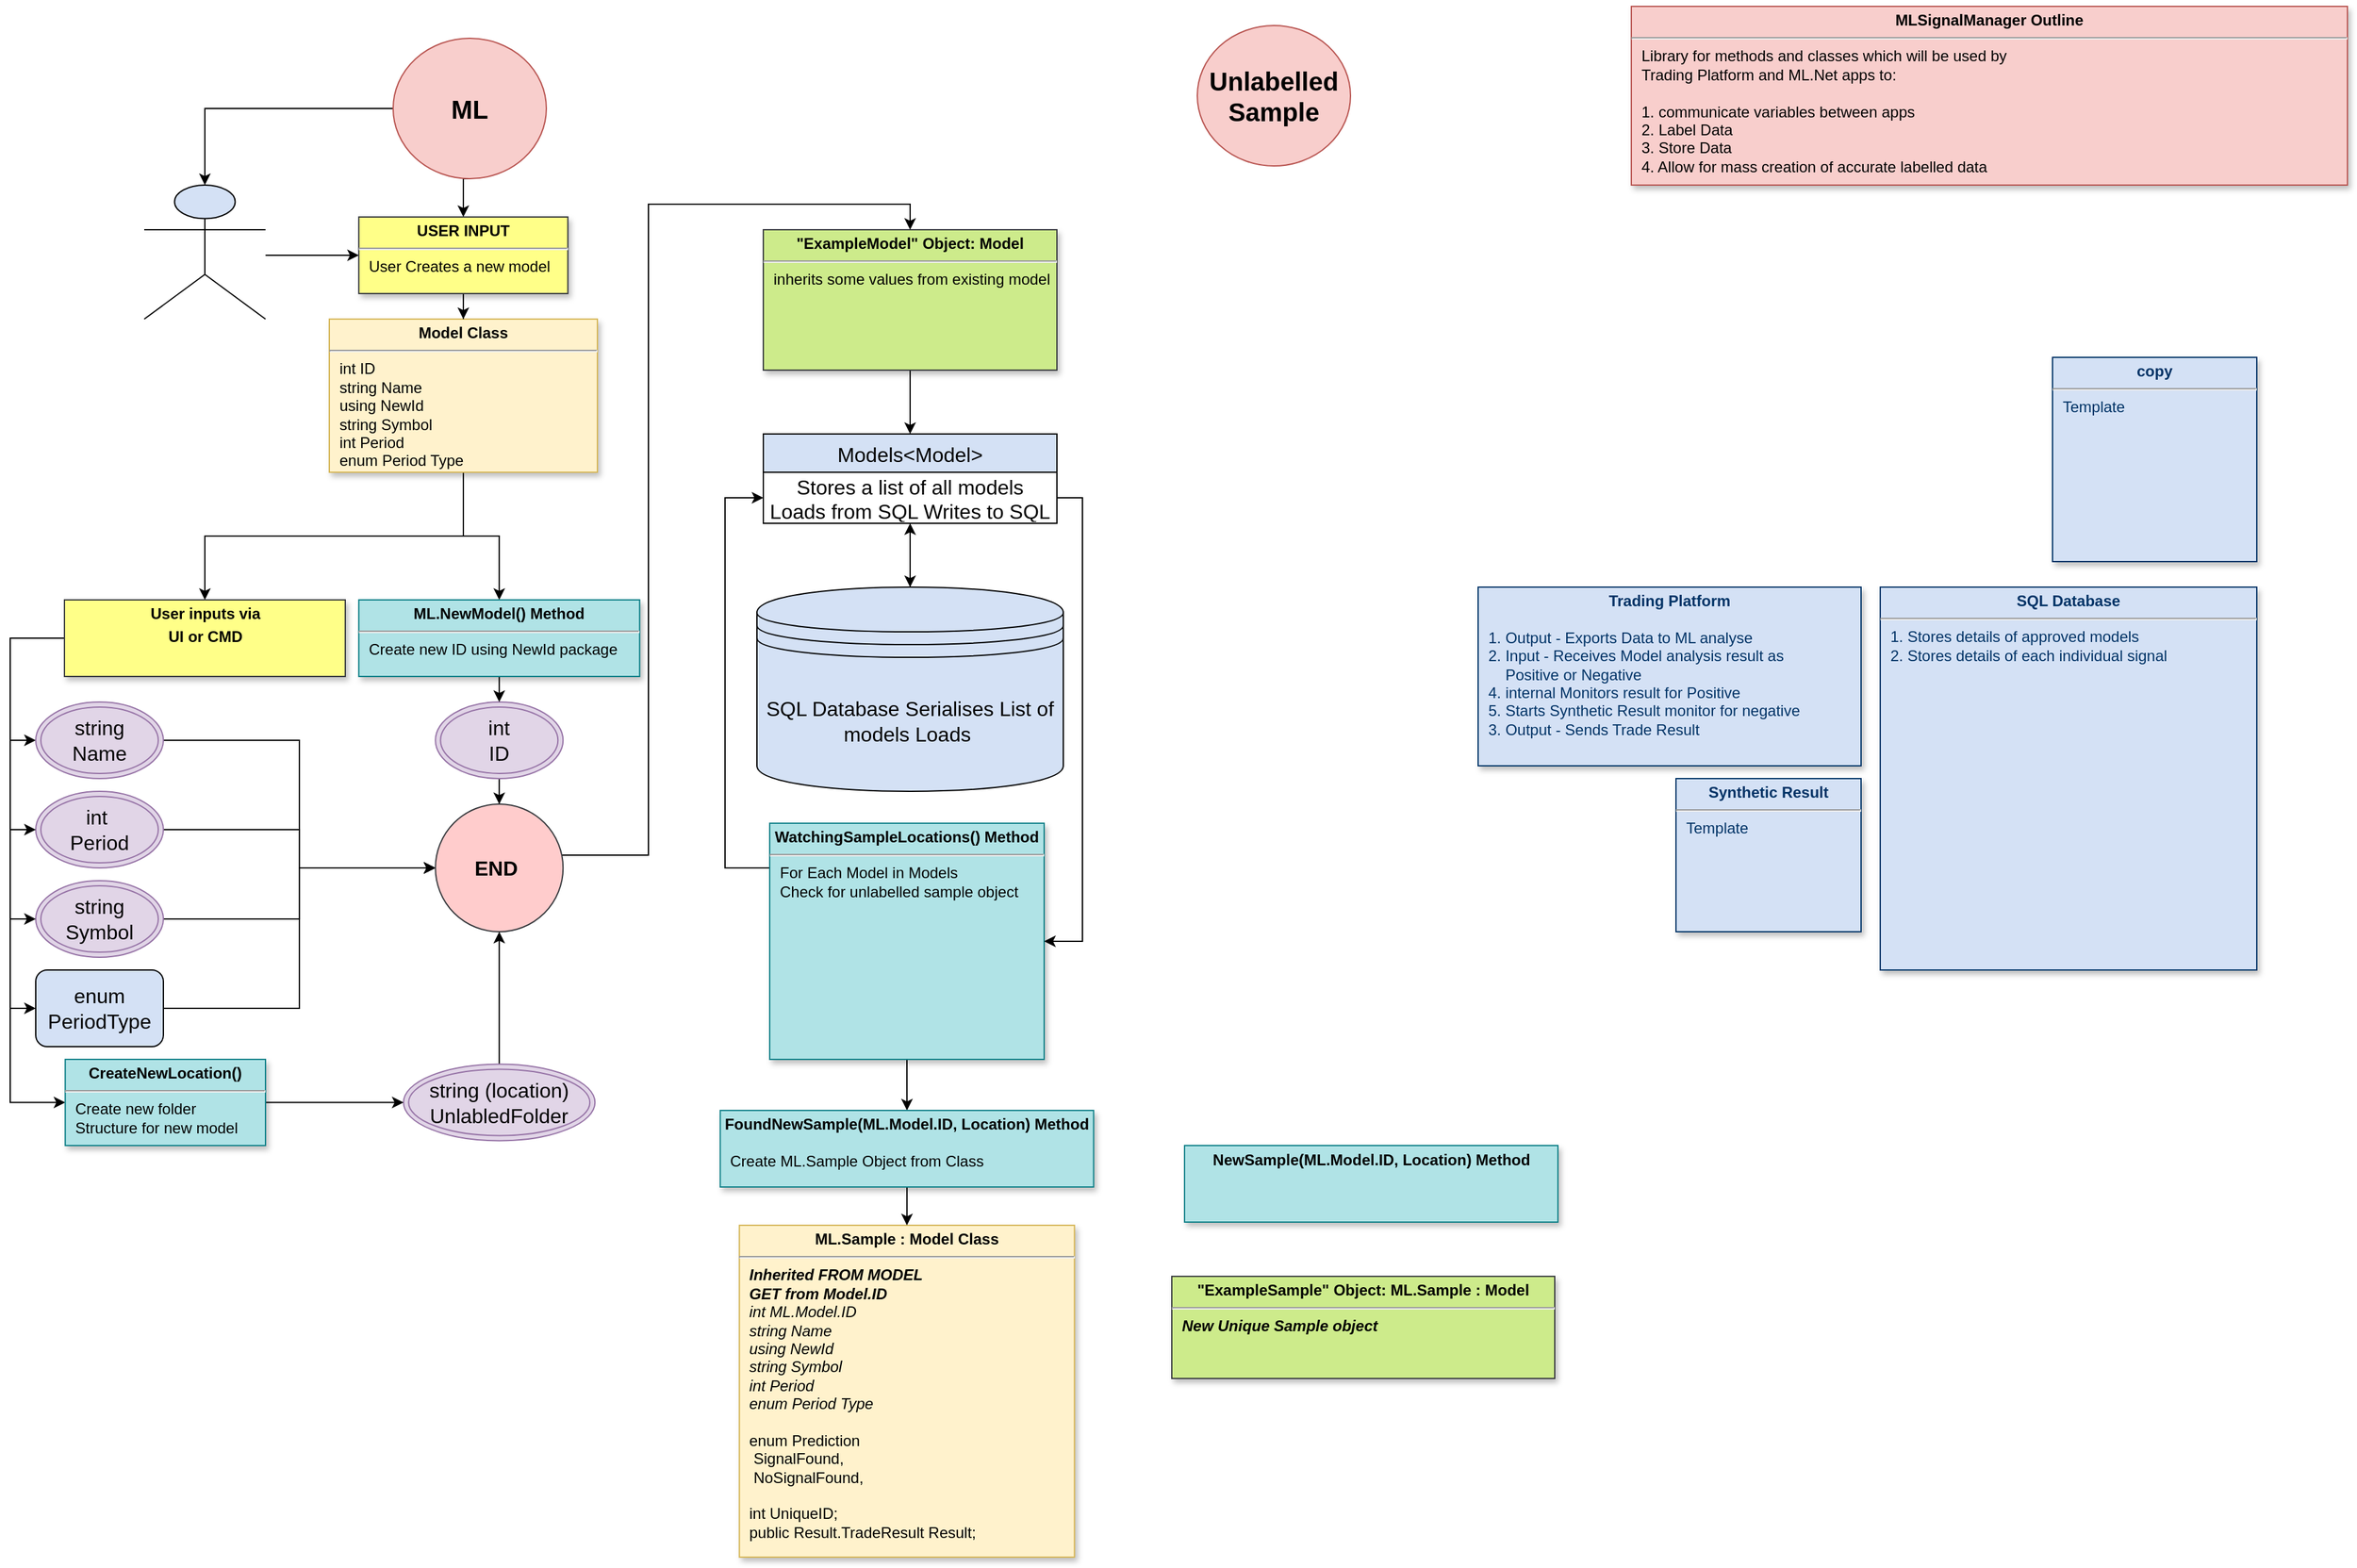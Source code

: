 <mxfile version="20.2.4" type="github">
  <diagram name="Page-1" id="efa7a0a1-bf9b-a30e-e6df-94a7791c09e9">
    <mxGraphModel dx="1673" dy="5887" grid="1" gridSize="10" guides="1" tooltips="1" connect="1" arrows="1" fold="1" page="1" pageScale="1" pageWidth="1169" pageHeight="1654" background="none" math="0" shadow="0">
      <root>
        <mxCell id="0" />
        <mxCell id="1" parent="0" />
        <UserObject label="" tags="Classes User input" id="Nqc6m_4wT6IORtl7EpfO-247">
          <mxCell style="edgeStyle=orthogonalEdgeStyle;rounded=0;orthogonalLoop=1;jettySize=auto;html=1;labelBorderColor=none;fontSize=16;" edge="1" parent="1" source="21" target="Nqc6m_4wT6IORtl7EpfO-185">
            <mxGeometry relative="1" as="geometry" />
          </mxCell>
        </UserObject>
        <UserObject label="" tags="Methods Classes" id="Nqc6m_4wT6IORtl7EpfO-248">
          <mxCell style="edgeStyle=orthogonalEdgeStyle;rounded=0;orthogonalLoop=1;jettySize=auto;html=1;labelBorderColor=none;fontSize=16;entryX=0.5;entryY=0;entryDx=0;entryDy=0;" edge="1" parent="1" source="21" target="Nqc6m_4wT6IORtl7EpfO-205">
            <mxGeometry relative="1" as="geometry">
              <mxPoint x="940" y="-3160" as="targetPoint" />
              <Array as="points">
                <mxPoint x="885" y="-3160" />
                <mxPoint x="913" y="-3160" />
              </Array>
            </mxGeometry>
          </mxCell>
        </UserObject>
        <UserObject label="&lt;p style=&quot;margin: 4px 0px 0px; text-align: center;&quot;&gt;&lt;b&gt;Model Class&lt;/b&gt;&lt;/p&gt;&lt;hr&gt;&lt;p style=&quot;margin: 0px; margin-left: 8px;&quot;&gt;int ID&amp;nbsp;&amp;nbsp;&lt;/p&gt;&lt;p style=&quot;margin: 0px; margin-left: 8px;&quot;&gt;string Name&lt;/p&gt;&lt;p style=&quot;margin: 0px; margin-left: 8px;&quot;&gt;using NewId&lt;/p&gt;&lt;p style=&quot;margin: 0px; margin-left: 8px;&quot;&gt;string Symbol&lt;/p&gt;&lt;p style=&quot;margin: 0px; margin-left: 8px;&quot;&gt;int Period&lt;/p&gt;&lt;p style=&quot;margin: 0px; margin-left: 8px;&quot;&gt;enum Period Type&lt;/p&gt;&lt;p style=&quot;margin: 0px; margin-left: 8px;&quot;&gt;&lt;br&gt;&lt;/p&gt;&lt;p style=&quot;margin: 0px; margin-left: 8px;&quot;&gt;&lt;br&gt;&lt;/p&gt;&lt;p style=&quot;margin: 0px; margin-left: 8px;&quot;&gt;&lt;br&gt;&lt;/p&gt;&lt;p style=&quot;margin: 0px; margin-left: 8px;&quot;&gt;&lt;br&gt;&lt;/p&gt;&lt;p style=&quot;margin: 0px; margin-left: 8px;&quot;&gt;&lt;br&gt;&lt;/p&gt;&lt;p style=&quot;margin: 0px; margin-left: 8px;&quot;&gt;&lt;br&gt;&lt;/p&gt;&lt;p style=&quot;margin: 0px; margin-left: 8px;&quot;&gt;&amp;nbsp;&lt;/p&gt;" tags="Classes" id="21">
          <mxCell style="verticalAlign=top;align=left;overflow=fill;fontSize=12;fontFamily=Helvetica;html=1;strokeColor=#d6b656;shadow=1;fillColor=#fff2cc;" parent="1" vertex="1">
            <mxGeometry x="779.99" y="-3330" width="210" height="120" as="geometry" />
          </mxCell>
        </UserObject>
        <mxCell id="25" value="&lt;p style=&quot;margin: 4px 0px 0px; text-align: center;&quot;&gt;&lt;b style=&quot;&quot;&gt;MLSignalManager Outline&lt;/b&gt;&lt;/p&gt;&lt;hr&gt;&lt;p style=&quot;margin: 0px; margin-left: 8px;&quot;&gt;Library for methods and classes which&amp;nbsp;&lt;span style=&quot;background-color: initial;&quot;&gt;will be used by&lt;/span&gt;&lt;/p&gt;&lt;p style=&quot;margin: 0px; margin-left: 8px;&quot;&gt;&lt;span style=&quot;background-color: initial;&quot;&gt;Trading Platform and ML.Net apps to:&lt;/span&gt;&lt;/p&gt;&lt;p style=&quot;margin: 0px; margin-left: 8px;&quot;&gt;&lt;br&gt;&lt;/p&gt;&lt;p style=&quot;margin: 0px; margin-left: 8px;&quot;&gt;1. communicate variables between apps&lt;/p&gt;&lt;p style=&quot;margin: 0px; margin-left: 8px;&quot;&gt;2. Label Data&lt;/p&gt;&lt;p style=&quot;margin: 0px; margin-left: 8px;&quot;&gt;3. Store Data&lt;/p&gt;&lt;p style=&quot;margin: 0px; margin-left: 8px;&quot;&gt;4. Allow for mass creation of accurate labelled data&lt;/p&gt;&lt;p style=&quot;margin: 0px; margin-left: 8px;&quot;&gt;&lt;br&gt;&lt;/p&gt;&lt;p style=&quot;margin: 0px; margin-left: 8px;&quot;&gt;&lt;br&gt;&lt;/p&gt;" style="verticalAlign=top;align=left;overflow=fill;fontSize=12;fontFamily=Helvetica;html=1;strokeColor=#b85450;shadow=1;fillColor=#f8cecc;" parent="1" vertex="1">
          <mxGeometry x="1800" y="-3575" width="561" height="140" as="geometry" />
        </mxCell>
        <mxCell id="Nqc6m_4wT6IORtl7EpfO-118" value="&lt;p style=&quot;margin: 4px 0px 0px; text-align: center;&quot;&gt;&lt;strong style=&quot;&quot;&gt;Trading Platform&lt;/strong&gt;&lt;/p&gt;&lt;p style=&quot;margin: 0px; margin-left: 8px;&quot;&gt;&lt;br&gt;&lt;/p&gt;&lt;p style=&quot;margin: 0px; margin-left: 8px;&quot;&gt;1. Output - Exports Data to ML analyse&lt;/p&gt;&lt;p style=&quot;margin: 0px; margin-left: 8px;&quot;&gt;2. Input - Receives Model analysis result&amp;nbsp;&lt;span style=&quot;background-color: initial;&quot;&gt;as&amp;nbsp;&lt;/span&gt;&lt;/p&gt;&lt;p style=&quot;margin: 0px; margin-left: 8px;&quot;&gt;&lt;span style=&quot;background-color: initial;&quot;&gt;&amp;nbsp; &amp;nbsp; Positive or Negative&lt;/span&gt;&lt;/p&gt;&lt;p style=&quot;margin: 0px; margin-left: 8px;&quot;&gt;4. internal Monitors result for Positive&lt;/p&gt;&lt;p style=&quot;margin: 0px; margin-left: 8px;&quot;&gt;5. Starts Synthetic Result monitor for negative&lt;/p&gt;&lt;p style=&quot;margin: 0px; margin-left: 8px;&quot;&gt;3. Output - Sends Trade Result&lt;/p&gt;" style="verticalAlign=top;align=left;overflow=fill;fontSize=12;fontFamily=Helvetica;html=1;strokeColor=#003366;shadow=1;fillColor=#D4E1F5;fontColor=#003366" vertex="1" parent="1">
          <mxGeometry x="1680" y="-3120" width="300" height="140" as="geometry" />
        </mxCell>
        <mxCell id="Nqc6m_4wT6IORtl7EpfO-119" value="&lt;p style=&quot;margin: 4px 0px 0px; text-align: center;&quot;&gt;&lt;strong style=&quot;&quot;&gt;SQL Database&lt;/strong&gt;&lt;/p&gt;&lt;hr&gt;&lt;p style=&quot;margin: 0px; margin-left: 8px;&quot;&gt;1. Stores details of approved models&lt;/p&gt;&lt;p style=&quot;margin: 0px; margin-left: 8px;&quot;&gt;2. Stores details of each individual signal&lt;/p&gt;&lt;p style=&quot;margin: 0px; margin-left: 8px;&quot;&gt;&lt;span style=&quot;background-color: initial;&quot;&gt;&amp;nbsp;&lt;/span&gt;&lt;br&gt;&lt;/p&gt;" style="verticalAlign=top;align=left;overflow=fill;fontSize=12;fontFamily=Helvetica;html=1;strokeColor=#003366;shadow=1;fillColor=#D4E1F5;fontColor=#003366" vertex="1" parent="1">
          <mxGeometry x="1995" y="-3120" width="295" height="300" as="geometry" />
        </mxCell>
        <mxCell id="Nqc6m_4wT6IORtl7EpfO-121" value="&lt;p style=&quot;margin: 4px 0px 0px; text-align: center;&quot;&gt;&lt;strong style=&quot;&quot;&gt;Synthetic Result&lt;/strong&gt;&lt;/p&gt;&lt;hr&gt;&lt;p style=&quot;margin: 0px; margin-left: 8px;&quot;&gt;Template&lt;/p&gt;" style="verticalAlign=top;align=left;overflow=fill;fontSize=12;fontFamily=Helvetica;html=1;strokeColor=#003366;shadow=1;fillColor=#D4E1F5;fontColor=#003366" vertex="1" parent="1">
          <mxGeometry x="1835" y="-2970" width="145" height="120" as="geometry" />
        </mxCell>
        <mxCell id="Nqc6m_4wT6IORtl7EpfO-156" style="edgeStyle=orthogonalEdgeStyle;rounded=0;orthogonalLoop=1;jettySize=auto;html=1;fontSize=16;" edge="1" parent="1" source="Nqc6m_4wT6IORtl7EpfO-123" target="Nqc6m_4wT6IORtl7EpfO-137">
          <mxGeometry relative="1" as="geometry" />
        </mxCell>
        <mxCell id="Nqc6m_4wT6IORtl7EpfO-279" style="edgeStyle=orthogonalEdgeStyle;rounded=0;orthogonalLoop=1;jettySize=auto;html=1;exitX=0.5;exitY=1;exitDx=0;exitDy=0;entryX=0.5;entryY=0;entryDx=0;entryDy=0;labelBorderColor=none;fontSize=16;" edge="1" parent="1" source="Nqc6m_4wT6IORtl7EpfO-123" target="Nqc6m_4wT6IORtl7EpfO-152">
          <mxGeometry relative="1" as="geometry">
            <Array as="points">
              <mxPoint x="885" y="-3440" />
            </Array>
          </mxGeometry>
        </mxCell>
        <UserObject label="&lt;b&gt;&lt;font style=&quot;font-size: 20px;&quot;&gt;ML&lt;/font&gt;&lt;/b&gt;" tags="StartBranch" id="Nqc6m_4wT6IORtl7EpfO-123">
          <mxCell style="ellipse;whiteSpace=wrap;html=1;fillColor=#f8cecc;strokeColor=#b85450;" vertex="1" parent="1">
            <mxGeometry x="830" y="-3550" width="120" height="110" as="geometry" />
          </mxCell>
        </UserObject>
        <mxCell id="Nqc6m_4wT6IORtl7EpfO-206" style="edgeStyle=orthogonalEdgeStyle;rounded=0;orthogonalLoop=1;jettySize=auto;html=1;entryX=0;entryY=0.5;entryDx=0;entryDy=0;labelBorderColor=none;fontSize=16;" edge="1" parent="1" source="Nqc6m_4wT6IORtl7EpfO-137" target="Nqc6m_4wT6IORtl7EpfO-152">
          <mxGeometry relative="1" as="geometry">
            <Array as="points">
              <mxPoint x="740" y="-3380" />
              <mxPoint x="740" y="-3380" />
            </Array>
          </mxGeometry>
        </mxCell>
        <mxCell id="Nqc6m_4wT6IORtl7EpfO-137" value="" style="shape=umlActor;verticalLabelPosition=bottom;verticalAlign=top;html=1;outlineConnect=0;fontSize=20;fillColor=#D4E1F5;" vertex="1" parent="1">
          <mxGeometry x="635" y="-3435" width="95" height="105" as="geometry" />
        </mxCell>
        <mxCell id="Nqc6m_4wT6IORtl7EpfO-150" value="&lt;p style=&quot;margin: 4px 0px 0px; text-align: center;&quot;&gt;&lt;strong style=&quot;&quot;&gt;copy&lt;/strong&gt;&lt;/p&gt;&lt;hr&gt;&lt;p style=&quot;margin: 0px; margin-left: 8px;&quot;&gt;Template&lt;/p&gt;" style="verticalAlign=top;align=left;overflow=fill;fontSize=12;fontFamily=Helvetica;html=1;strokeColor=#003366;shadow=1;fillColor=#D4E1F5;fontColor=#003366" vertex="1" parent="1">
          <mxGeometry x="2130" y="-3300" width="160" height="160" as="geometry" />
        </mxCell>
        <UserObject label="" tags="Classes input User" id="Nqc6m_4wT6IORtl7EpfO-233">
          <mxCell style="edgeStyle=orthogonalEdgeStyle;rounded=0;orthogonalLoop=1;jettySize=auto;html=1;entryX=0.5;entryY=0;entryDx=0;entryDy=0;labelBorderColor=none;fontSize=16;" edge="1" parent="1" source="Nqc6m_4wT6IORtl7EpfO-152" target="21">
            <mxGeometry relative="1" as="geometry" />
          </mxCell>
        </UserObject>
        <UserObject label="&lt;p style=&quot;margin: 4px 0px 0px; text-align: center;&quot;&gt;&lt;strong style=&quot;&quot;&gt;USER INPUT&lt;/strong&gt;&lt;/p&gt;&lt;hr&gt;&lt;p style=&quot;margin: 0px; margin-left: 8px;&quot;&gt;User Creates a new model&lt;/p&gt;" tags="User input" id="Nqc6m_4wT6IORtl7EpfO-152">
          <mxCell style="verticalAlign=top;align=left;overflow=fill;fontSize=12;fontFamily=Helvetica;html=1;strokeColor=#36393d;shadow=1;fillColor=#ffff88;" vertex="1" parent="1">
            <mxGeometry x="803.12" y="-3410" width="163.75" height="60" as="geometry" />
          </mxCell>
        </UserObject>
        <UserObject label="&lt;p style=&quot;margin: 4px 0px 0px; text-align: center;&quot;&gt;&lt;b&gt;ML.Sample : Model Class&lt;/b&gt;&lt;/p&gt;&lt;hr&gt;&lt;p style=&quot;margin: 0px 0px 0px 8px;&quot;&gt;&lt;i&gt;&lt;b&gt;Inherited FROM MODEL&lt;/b&gt;&lt;/i&gt;&lt;i&gt;&lt;br&gt;&lt;/i&gt;&lt;/p&gt;&lt;p style=&quot;margin: 0px 0px 0px 8px;&quot;&gt;&lt;i&gt;&lt;b&gt;GET from Model.ID&lt;/b&gt;&lt;/i&gt;&lt;/p&gt;&lt;p style=&quot;margin: 0px 0px 0px 8px;&quot;&gt;&lt;i&gt;int ML.Model.ID&amp;nbsp;&amp;nbsp;&lt;/i&gt;&lt;/p&gt;&lt;p style=&quot;margin: 0px 0px 0px 8px;&quot;&gt;&lt;i&gt;string Name&lt;/i&gt;&lt;/p&gt;&lt;p style=&quot;margin: 0px 0px 0px 8px;&quot;&gt;&lt;i&gt;using NewId&lt;/i&gt;&lt;/p&gt;&lt;p style=&quot;margin: 0px 0px 0px 8px;&quot;&gt;&lt;i&gt;string Symbol&lt;/i&gt;&lt;/p&gt;&lt;p style=&quot;margin: 0px 0px 0px 8px;&quot;&gt;&lt;i&gt;int Period&lt;/i&gt;&lt;/p&gt;&lt;p style=&quot;margin: 0px 0px 0px 8px;&quot;&gt;&lt;i&gt;enum Period Type&lt;/i&gt;&lt;/p&gt;&lt;p style=&quot;margin: 0px 0px 0px 8px;&quot;&gt;&lt;br&gt;&lt;/p&gt;&lt;p style=&quot;margin: 0px 0px 0px 8px;&quot;&gt;&lt;span style=&quot;background-color: initial;&quot;&gt;enum Prediction&lt;/span&gt;&lt;br&gt;&lt;/p&gt;&lt;p style=&quot;margin: 0px 0px 0px 8px;&quot;&gt;&lt;span style=&quot;background-color: initial;&quot;&gt;&lt;span style=&quot;white-space: pre;&quot;&gt;	&lt;/span&gt;SignalFound,&lt;/span&gt;&lt;/p&gt;&lt;p style=&quot;margin: 0px 0px 0px 8px;&quot;&gt;&lt;span style=&quot;white-space: pre;&quot;&gt;	&lt;/span&gt;NoSignalFound,&lt;/p&gt;&lt;p style=&quot;margin: 0px 0px 0px 8px;&quot;&gt;&lt;span style=&quot;background-color: initial;&quot;&gt;&lt;br&gt;&lt;/span&gt;&lt;/p&gt;&lt;p style=&quot;margin: 0px 0px 0px 8px;&quot;&gt;&lt;span style=&quot;background-color: initial;&quot;&gt;int UniqueID;&lt;/span&gt;&lt;br&gt;&lt;/p&gt;&lt;p style=&quot;margin: 0px 0px 0px 8px;&quot;&gt;&lt;span style=&quot;background-color: initial;&quot;&gt;public Result.TradeResult Result;&lt;/span&gt;&lt;br&gt;&lt;/p&gt;" tags="Classes Inheritance" id="Nqc6m_4wT6IORtl7EpfO-153">
          <mxCell style="verticalAlign=top;align=left;overflow=fill;fontSize=12;fontFamily=Helvetica;html=1;strokeColor=#d6b656;shadow=1;fillColor=#fff2cc;" vertex="1" parent="1">
            <mxGeometry x="1101.25" y="-2620" width="262.5" height="260" as="geometry" />
          </mxCell>
        </UserObject>
        <mxCell id="Nqc6m_4wT6IORtl7EpfO-253" style="edgeStyle=orthogonalEdgeStyle;rounded=0;orthogonalLoop=1;jettySize=auto;html=1;entryX=0.5;entryY=0;entryDx=0;entryDy=0;labelBorderColor=none;fontSize=16;" edge="1" parent="1" source="Nqc6m_4wT6IORtl7EpfO-173" target="Nqc6m_4wT6IORtl7EpfO-249">
          <mxGeometry relative="1" as="geometry" />
        </mxCell>
        <UserObject label="int &lt;br&gt;ID" tags="Variables" id="Nqc6m_4wT6IORtl7EpfO-173">
          <mxCell style="ellipse;shape=doubleEllipse;whiteSpace=wrap;html=1;fontSize=16;fillColor=#e1d5e7;strokeColor=#9673a6;" vertex="1" parent="1">
            <mxGeometry x="863.12" y="-3030" width="100" height="60" as="geometry" />
          </mxCell>
        </UserObject>
        <mxCell id="Nqc6m_4wT6IORtl7EpfO-332" style="edgeStyle=orthogonalEdgeStyle;rounded=0;orthogonalLoop=1;jettySize=auto;html=1;labelBorderColor=none;fontSize=16;entryX=0;entryY=0.5;entryDx=0;entryDy=0;" edge="1" parent="1" source="Nqc6m_4wT6IORtl7EpfO-175" target="Nqc6m_4wT6IORtl7EpfO-249">
          <mxGeometry relative="1" as="geometry">
            <mxPoint x="770.0" y="-2860" as="targetPoint" />
          </mxGeometry>
        </mxCell>
        <UserObject label="string Symbol" tags="Variables" id="Nqc6m_4wT6IORtl7EpfO-175">
          <mxCell style="ellipse;shape=doubleEllipse;whiteSpace=wrap;html=1;fontSize=16;fillColor=#e1d5e7;strokeColor=#9673a6;" vertex="1" parent="1">
            <mxGeometry x="550" y="-2890" width="100" height="60" as="geometry" />
          </mxCell>
        </UserObject>
        <mxCell id="Nqc6m_4wT6IORtl7EpfO-331" style="edgeStyle=orthogonalEdgeStyle;rounded=0;orthogonalLoop=1;jettySize=auto;html=1;labelBorderColor=none;fontSize=16;entryX=0;entryY=0.5;entryDx=0;entryDy=0;" edge="1" parent="1" source="Nqc6m_4wT6IORtl7EpfO-177" target="Nqc6m_4wT6IORtl7EpfO-249">
          <mxGeometry relative="1" as="geometry">
            <mxPoint x="770.0" y="-2930" as="targetPoint" />
          </mxGeometry>
        </mxCell>
        <UserObject label="int&amp;nbsp;&lt;br&gt;Period" tags="Variables" id="Nqc6m_4wT6IORtl7EpfO-177">
          <mxCell style="ellipse;shape=doubleEllipse;whiteSpace=wrap;html=1;fontSize=16;fillColor=#e1d5e7;strokeColor=#9673a6;" vertex="1" parent="1">
            <mxGeometry x="550" y="-2960" width="100" height="60" as="geometry" />
          </mxCell>
        </UserObject>
        <mxCell id="Nqc6m_4wT6IORtl7EpfO-311" style="edgeStyle=orthogonalEdgeStyle;rounded=0;orthogonalLoop=1;jettySize=auto;html=1;labelBorderColor=none;fontSize=16;entryX=0;entryY=0.5;entryDx=0;entryDy=0;" edge="1" parent="1" source="Nqc6m_4wT6IORtl7EpfO-185" target="Nqc6m_4wT6IORtl7EpfO-193">
          <mxGeometry relative="1" as="geometry">
            <mxPoint x="490" y="-3000" as="targetPoint" />
            <Array as="points">
              <mxPoint x="530" y="-3080" />
              <mxPoint x="530" y="-3000" />
            </Array>
          </mxGeometry>
        </mxCell>
        <mxCell id="Nqc6m_4wT6IORtl7EpfO-312" style="edgeStyle=orthogonalEdgeStyle;rounded=0;orthogonalLoop=1;jettySize=auto;html=1;entryX=0;entryY=0.5;entryDx=0;entryDy=0;labelBorderColor=none;fontSize=16;" edge="1" parent="1" source="Nqc6m_4wT6IORtl7EpfO-185" target="Nqc6m_4wT6IORtl7EpfO-177">
          <mxGeometry relative="1" as="geometry">
            <Array as="points">
              <mxPoint x="530" y="-3080" />
              <mxPoint x="530" y="-2930" />
            </Array>
          </mxGeometry>
        </mxCell>
        <mxCell id="Nqc6m_4wT6IORtl7EpfO-313" style="edgeStyle=orthogonalEdgeStyle;rounded=0;orthogonalLoop=1;jettySize=auto;html=1;entryX=0;entryY=0.5;entryDx=0;entryDy=0;labelBorderColor=none;fontSize=16;" edge="1" parent="1" source="Nqc6m_4wT6IORtl7EpfO-185" target="Nqc6m_4wT6IORtl7EpfO-175">
          <mxGeometry relative="1" as="geometry">
            <Array as="points">
              <mxPoint x="530" y="-3080" />
              <mxPoint x="530" y="-2860" />
            </Array>
          </mxGeometry>
        </mxCell>
        <mxCell id="Nqc6m_4wT6IORtl7EpfO-314" style="edgeStyle=orthogonalEdgeStyle;rounded=0;orthogonalLoop=1;jettySize=auto;html=1;entryX=0;entryY=0.5;entryDx=0;entryDy=0;labelBorderColor=none;fontSize=16;" edge="1" parent="1" source="Nqc6m_4wT6IORtl7EpfO-185" target="Nqc6m_4wT6IORtl7EpfO-188">
          <mxGeometry relative="1" as="geometry">
            <Array as="points">
              <mxPoint x="530" y="-3080" />
              <mxPoint x="530" y="-2790" />
            </Array>
          </mxGeometry>
        </mxCell>
        <mxCell id="Nqc6m_4wT6IORtl7EpfO-318" style="edgeStyle=orthogonalEdgeStyle;rounded=0;orthogonalLoop=1;jettySize=auto;html=1;entryX=0;entryY=0.5;entryDx=0;entryDy=0;labelBorderColor=none;fontSize=16;" edge="1" parent="1" source="Nqc6m_4wT6IORtl7EpfO-185" target="Nqc6m_4wT6IORtl7EpfO-309">
          <mxGeometry relative="1" as="geometry">
            <Array as="points">
              <mxPoint x="530" y="-3080" />
              <mxPoint x="530" y="-2716" />
            </Array>
          </mxGeometry>
        </mxCell>
        <UserObject label="&lt;p style=&quot;margin: 4px 0px 0px; text-align: center;&quot;&gt;&lt;b&gt;User inputs via&lt;/b&gt;&lt;/p&gt;&lt;p style=&quot;margin: 4px 0px 0px; text-align: center;&quot;&gt;&lt;b&gt;UI or CMD&lt;/b&gt;&lt;/p&gt;&lt;p style=&quot;margin: 4px 0px 0px; text-align: center;&quot;&gt;&lt;b&gt;&lt;br&gt;&lt;/b&gt;&lt;/p&gt;&lt;hr&gt;&lt;p style=&quot;margin: 0px; margin-left: 8px;&quot;&gt;&lt;br&gt;&lt;/p&gt;" tags="User" id="Nqc6m_4wT6IORtl7EpfO-185">
          <mxCell style="verticalAlign=top;align=left;overflow=fill;fontSize=12;fontFamily=Helvetica;html=1;strokeColor=#36393d;shadow=1;fillColor=#ffff88;" vertex="1" parent="1">
            <mxGeometry x="572.5" y="-3110" width="220" height="60" as="geometry" />
          </mxCell>
        </UserObject>
        <mxCell id="Nqc6m_4wT6IORtl7EpfO-333" style="edgeStyle=orthogonalEdgeStyle;rounded=0;orthogonalLoop=1;jettySize=auto;html=1;labelBorderColor=none;fontSize=16;entryX=0;entryY=0.5;entryDx=0;entryDy=0;" edge="1" parent="1" source="Nqc6m_4wT6IORtl7EpfO-188" target="Nqc6m_4wT6IORtl7EpfO-249">
          <mxGeometry relative="1" as="geometry">
            <mxPoint x="770" y="-2790" as="targetPoint" />
          </mxGeometry>
        </mxCell>
        <UserObject label="enum &lt;br&gt;PeriodType" tags="Enums" id="Nqc6m_4wT6IORtl7EpfO-188">
          <mxCell style="rounded=1;whiteSpace=wrap;html=1;fontSize=16;fillColor=#D4E1F5;" vertex="1" parent="1">
            <mxGeometry x="550" y="-2820" width="100" height="60" as="geometry" />
          </mxCell>
        </UserObject>
        <mxCell id="Nqc6m_4wT6IORtl7EpfO-330" style="edgeStyle=orthogonalEdgeStyle;rounded=0;orthogonalLoop=1;jettySize=auto;html=1;labelBorderColor=none;fontSize=16;entryX=0;entryY=0.5;entryDx=0;entryDy=0;" edge="1" parent="1" source="Nqc6m_4wT6IORtl7EpfO-193" target="Nqc6m_4wT6IORtl7EpfO-249">
          <mxGeometry relative="1" as="geometry">
            <mxPoint x="770.0" y="-3000" as="targetPoint" />
          </mxGeometry>
        </mxCell>
        <UserObject label="string&lt;br&gt;Name" tags="Variables" id="Nqc6m_4wT6IORtl7EpfO-193">
          <mxCell style="ellipse;shape=doubleEllipse;whiteSpace=wrap;html=1;fontSize=16;fillColor=#e1d5e7;strokeColor=#9673a6;" vertex="1" parent="1">
            <mxGeometry x="550" y="-3030" width="100" height="60" as="geometry" />
          </mxCell>
        </UserObject>
        <UserObject label="" tags="Methods Variables" id="Nqc6m_4wT6IORtl7EpfO-225">
          <mxCell style="edgeStyle=orthogonalEdgeStyle;rounded=0;orthogonalLoop=1;jettySize=auto;html=1;labelBorderColor=none;fontSize=16;" edge="1" parent="1" source="Nqc6m_4wT6IORtl7EpfO-205" target="Nqc6m_4wT6IORtl7EpfO-173">
            <mxGeometry relative="1" as="geometry">
              <Array as="points">
                <mxPoint x="880" y="-2990" />
                <mxPoint x="880" y="-2990" />
              </Array>
            </mxGeometry>
          </mxCell>
        </UserObject>
        <UserObject label="&lt;p style=&quot;margin: 4px 0px 0px; text-align: center;&quot;&gt;&lt;b&gt;ML.NewModel() Method&lt;/b&gt;&lt;/p&gt;&lt;hr&gt;&lt;p style=&quot;margin: 0px; margin-left: 8px;&quot;&gt;Create new ID using NewId package&lt;/p&gt;" tags="Methods" id="Nqc6m_4wT6IORtl7EpfO-205">
          <mxCell style="verticalAlign=top;align=left;overflow=fill;fontSize=12;fontFamily=Helvetica;html=1;strokeColor=#0e8088;shadow=1;fillColor=#b0e3e6;" vertex="1" parent="1">
            <mxGeometry x="803.12" y="-3110" width="220" height="60" as="geometry" />
          </mxCell>
        </UserObject>
        <UserObject label="" tags="Objects List" id="Nqc6m_4wT6IORtl7EpfO-258">
          <mxCell style="edgeStyle=orthogonalEdgeStyle;rounded=0;orthogonalLoop=1;jettySize=auto;html=1;entryX=0.5;entryY=0;entryDx=0;entryDy=0;labelBorderColor=none;fontSize=16;" edge="1" parent="1" source="Nqc6m_4wT6IORtl7EpfO-239" target="Nqc6m_4wT6IORtl7EpfO-254">
            <mxGeometry relative="1" as="geometry" />
          </mxCell>
        </UserObject>
        <UserObject label="&lt;p style=&quot;margin: 4px 0px 0px; text-align: center;&quot;&gt;&lt;b&gt;&quot;ExampleModel&quot; Object: Model&lt;/b&gt;&lt;/p&gt;&lt;hr&gt;&lt;p style=&quot;margin: 0px; margin-left: 8px;&quot;&gt;inherits some values from existing model&lt;/p&gt;" tags="Objects StartBranch" id="Nqc6m_4wT6IORtl7EpfO-239">
          <mxCell style="verticalAlign=top;align=left;overflow=fill;fontSize=12;fontFamily=Helvetica;html=1;strokeColor=#36393d;shadow=1;fillColor=#cdeb8b;" vertex="1" parent="1">
            <mxGeometry x="1120" y="-3400" width="230" height="110" as="geometry" />
          </mxCell>
        </UserObject>
        <UserObject label="" tags="Objects" id="Nqc6m_4wT6IORtl7EpfO-252">
          <mxCell style="edgeStyle=orthogonalEdgeStyle;rounded=0;orthogonalLoop=1;jettySize=auto;html=1;entryX=0.5;entryY=0;entryDx=0;entryDy=0;labelBorderColor=none;fontSize=16;" edge="1" parent="1" source="Nqc6m_4wT6IORtl7EpfO-249" target="Nqc6m_4wT6IORtl7EpfO-239">
            <mxGeometry relative="1" as="geometry">
              <Array as="points">
                <mxPoint x="1030" y="-2910" />
                <mxPoint x="1030" y="-3420" />
                <mxPoint x="1235" y="-3420" />
              </Array>
            </mxGeometry>
          </mxCell>
        </UserObject>
        <UserObject label="&lt;b&gt;END&amp;nbsp;&lt;/b&gt;" tags="EndBranch" id="Nqc6m_4wT6IORtl7EpfO-249">
          <mxCell style="ellipse;whiteSpace=wrap;html=1;aspect=fixed;fontSize=16;fillColor=#ffcccc;strokeColor=#36393d;" vertex="1" parent="1">
            <mxGeometry x="863.12" y="-2950" width="100" height="100" as="geometry" />
          </mxCell>
        </UserObject>
        <mxCell id="Nqc6m_4wT6IORtl7EpfO-299" style="edgeStyle=orthogonalEdgeStyle;rounded=0;orthogonalLoop=1;jettySize=auto;html=1;entryX=0.5;entryY=0;entryDx=0;entryDy=0;labelBorderColor=none;fontSize=16;" edge="1" parent="1" source="Nqc6m_4wT6IORtl7EpfO-254" target="Nqc6m_4wT6IORtl7EpfO-259">
          <mxGeometry relative="1" as="geometry" />
        </mxCell>
        <UserObject label="Models&lt;Model&gt;" tags="List Objects" id="Nqc6m_4wT6IORtl7EpfO-254">
          <mxCell style="swimlane;fontStyle=0;childLayout=stackLayout;horizontal=1;startSize=30;horizontalStack=0;resizeParent=1;resizeParentMax=0;resizeLast=0;collapsible=1;marginBottom=0;fontSize=16;fillColor=#D4E1F5;" vertex="1" parent="1">
            <mxGeometry x="1120" y="-3240" width="230" height="70" as="geometry" />
          </mxCell>
        </UserObject>
        <mxCell id="Nqc6m_4wT6IORtl7EpfO-256" value="Stores a list of all models &#xa;Loads from SQL Writes to SQL" style="text;strokeColor=none;fillColor=none;align=center;verticalAlign=middle;spacingLeft=4;spacingRight=4;overflow=hidden;points=[[0,0.5],[1,0.5]];portConstraint=eastwest;rotatable=0;fontSize=16;" vertex="1" parent="Nqc6m_4wT6IORtl7EpfO-254">
          <mxGeometry y="30" width="230" height="40" as="geometry" />
        </mxCell>
        <mxCell id="Nqc6m_4wT6IORtl7EpfO-301" style="edgeStyle=orthogonalEdgeStyle;rounded=0;orthogonalLoop=1;jettySize=auto;html=1;labelBorderColor=none;fontSize=16;" edge="1" parent="1" source="Nqc6m_4wT6IORtl7EpfO-259" target="Nqc6m_4wT6IORtl7EpfO-254">
          <mxGeometry relative="1" as="geometry" />
        </mxCell>
        <UserObject label="SQL Database Serialises List of models Loads&amp;nbsp;" tags="SQL EndBranch" id="Nqc6m_4wT6IORtl7EpfO-259">
          <mxCell style="shape=datastore;whiteSpace=wrap;html=1;fontSize=16;fillColor=#D4E1F5;" vertex="1" parent="1">
            <mxGeometry x="1115" y="-3120" width="240" height="160" as="geometry" />
          </mxCell>
        </UserObject>
        <mxCell id="Nqc6m_4wT6IORtl7EpfO-263" value="&lt;b&gt;&lt;font style=&quot;font-size: 20px;&quot;&gt;Unlabelled Sample&lt;/font&gt;&lt;/b&gt;" style="ellipse;whiteSpace=wrap;html=1;fillColor=#f8cecc;strokeColor=#b85450;" vertex="1" parent="1">
          <mxGeometry x="1460" y="-3560" width="120" height="110" as="geometry" />
        </mxCell>
        <mxCell id="Nqc6m_4wT6IORtl7EpfO-297" style="edgeStyle=orthogonalEdgeStyle;rounded=0;orthogonalLoop=1;jettySize=auto;html=1;entryX=0;entryY=0.5;entryDx=0;entryDy=0;labelBorderColor=none;fontSize=16;" edge="1" parent="1" source="Nqc6m_4wT6IORtl7EpfO-266" target="Nqc6m_4wT6IORtl7EpfO-256">
          <mxGeometry relative="1" as="geometry">
            <Array as="points">
              <mxPoint x="1090" y="-2900" />
              <mxPoint x="1090" y="-3190" />
            </Array>
          </mxGeometry>
        </mxCell>
        <mxCell id="Nqc6m_4wT6IORtl7EpfO-303" style="edgeStyle=orthogonalEdgeStyle;rounded=0;orthogonalLoop=1;jettySize=auto;html=1;labelBorderColor=none;fontSize=16;" edge="1" parent="1" source="Nqc6m_4wT6IORtl7EpfO-266" target="Nqc6m_4wT6IORtl7EpfO-284">
          <mxGeometry relative="1" as="geometry" />
        </mxCell>
        <UserObject label="&lt;p style=&quot;margin: 4px 0px 0px; text-align: center;&quot;&gt;&lt;b&gt;WatchingSampleLocations() Method&lt;/b&gt;&lt;/p&gt;&lt;hr&gt;&lt;p style=&quot;margin: 0px; margin-left: 8px;&quot;&gt;For Each Model in Models&lt;/p&gt;&lt;p style=&quot;margin: 0px; margin-left: 8px;&quot;&gt;Check for unlabelled sample object&lt;/p&gt;" tags="Methods" id="Nqc6m_4wT6IORtl7EpfO-266">
          <mxCell style="verticalAlign=top;align=left;overflow=fill;fontSize=12;fontFamily=Helvetica;html=1;strokeColor=#0e8088;shadow=1;fillColor=#b0e3e6;" vertex="1" parent="1">
            <mxGeometry x="1125" y="-2935" width="215" height="185" as="geometry" />
          </mxCell>
        </UserObject>
        <mxCell id="Nqc6m_4wT6IORtl7EpfO-323" style="edgeStyle=orthogonalEdgeStyle;rounded=0;orthogonalLoop=1;jettySize=auto;html=1;entryX=0.5;entryY=1;entryDx=0;entryDy=0;labelBorderColor=none;fontSize=16;" edge="1" parent="1" source="Nqc6m_4wT6IORtl7EpfO-267" target="Nqc6m_4wT6IORtl7EpfO-249">
          <mxGeometry relative="1" as="geometry">
            <Array as="points">
              <mxPoint x="913" y="-2716" />
            </Array>
          </mxGeometry>
        </mxCell>
        <UserObject label="string (location)&lt;br&gt;UnlabledFolder" tags="Variables" id="Nqc6m_4wT6IORtl7EpfO-267">
          <mxCell style="ellipse;shape=doubleEllipse;whiteSpace=wrap;html=1;fontSize=16;fillColor=#e1d5e7;strokeColor=#9673a6;" vertex="1" parent="1">
            <mxGeometry x="838.12" y="-2746.25" width="150" height="60" as="geometry" />
          </mxCell>
        </UserObject>
        <mxCell id="Nqc6m_4wT6IORtl7EpfO-338" style="edgeStyle=orthogonalEdgeStyle;rounded=0;orthogonalLoop=1;jettySize=auto;html=1;entryX=0.5;entryY=0;entryDx=0;entryDy=0;labelBorderColor=none;fontSize=16;" edge="1" parent="1" source="Nqc6m_4wT6IORtl7EpfO-284" target="Nqc6m_4wT6IORtl7EpfO-153">
          <mxGeometry relative="1" as="geometry" />
        </mxCell>
        <UserObject label="&lt;p style=&quot;margin: 4px 0px 0px; text-align: center;&quot;&gt;&lt;b&gt;FoundNewSample(ML.Model.ID, Location) Method&lt;/b&gt;&lt;/p&gt;&lt;p style=&quot;margin: 0px; margin-left: 8px;&quot;&gt;&lt;br&gt;&lt;/p&gt;&lt;p style=&quot;margin: 0px; margin-left: 8px;&quot;&gt;Create ML.Sample Object from Class&lt;/p&gt;" tags="Methods" id="Nqc6m_4wT6IORtl7EpfO-284">
          <mxCell style="verticalAlign=top;align=left;overflow=fill;fontSize=12;fontFamily=Helvetica;html=1;strokeColor=#0e8088;shadow=1;fillColor=#b0e3e6;" vertex="1" parent="1">
            <mxGeometry x="1086.25" y="-2710" width="292.5" height="60" as="geometry" />
          </mxCell>
        </UserObject>
        <mxCell id="Nqc6m_4wT6IORtl7EpfO-296" style="edgeStyle=orthogonalEdgeStyle;rounded=0;orthogonalLoop=1;jettySize=auto;html=1;entryX=1;entryY=0.5;entryDx=0;entryDy=0;labelBorderColor=none;fontSize=16;" edge="1" parent="1" source="Nqc6m_4wT6IORtl7EpfO-256" target="Nqc6m_4wT6IORtl7EpfO-266">
          <mxGeometry relative="1" as="geometry">
            <Array as="points">
              <mxPoint x="1370" y="-3190" />
              <mxPoint x="1370" y="-2843" />
            </Array>
          </mxGeometry>
        </mxCell>
        <UserObject label="" tags="Methods" id="Nqc6m_4wT6IORtl7EpfO-319">
          <mxCell style="edgeStyle=orthogonalEdgeStyle;rounded=0;orthogonalLoop=1;jettySize=auto;html=1;entryX=0;entryY=0.5;entryDx=0;entryDy=0;labelBorderColor=none;fontSize=16;" edge="1" parent="1" source="Nqc6m_4wT6IORtl7EpfO-309" target="Nqc6m_4wT6IORtl7EpfO-267">
            <mxGeometry relative="1" as="geometry" />
          </mxCell>
        </UserObject>
        <UserObject label="&lt;p style=&quot;margin: 4px 0px 0px; text-align: center;&quot;&gt;&lt;b&gt;CreateNewLocation()&lt;/b&gt;&lt;/p&gt;&lt;hr&gt;&lt;p style=&quot;margin: 0px; margin-left: 8px;&quot;&gt;Create new folder&amp;nbsp;&lt;/p&gt;&lt;p style=&quot;margin: 0px; margin-left: 8px;&quot;&gt;Structure for new model&lt;/p&gt;" tags="Methods" id="Nqc6m_4wT6IORtl7EpfO-309">
          <mxCell style="verticalAlign=top;align=left;overflow=fill;fontSize=12;fontFamily=Helvetica;html=1;strokeColor=#0e8088;shadow=1;fillColor=#b0e3e6;" vertex="1" parent="1">
            <mxGeometry x="573.12" y="-2750" width="156.88" height="67.5" as="geometry" />
          </mxCell>
        </UserObject>
        <UserObject label="&lt;p style=&quot;margin: 4px 0px 0px; text-align: center;&quot;&gt;&lt;b&gt;NewSample(ML.Model.ID, Location) Method&lt;/b&gt;&lt;/p&gt;&lt;p style=&quot;margin: 0px; margin-left: 8px;&quot;&gt;&lt;br&gt;&lt;/p&gt;" tags="Methods" id="Nqc6m_4wT6IORtl7EpfO-337">
          <mxCell style="verticalAlign=top;align=left;overflow=fill;fontSize=12;fontFamily=Helvetica;html=1;strokeColor=#0e8088;shadow=1;fillColor=#b0e3e6;" vertex="1" parent="1">
            <mxGeometry x="1450" y="-2682.5" width="292.5" height="60" as="geometry" />
          </mxCell>
        </UserObject>
        <UserObject label="&lt;p style=&quot;margin: 4px 0px 0px; text-align: center;&quot;&gt;&lt;b&gt;&quot;ExampleSample&quot; Object: ML.Sample : Model&lt;/b&gt;&lt;/p&gt;&lt;hr&gt;&lt;p style=&quot;margin: 0px 0px 0px 8px;&quot;&gt;&lt;b&gt;&lt;i&gt;New Unique Sample object&lt;/i&gt;&lt;/b&gt;&lt;/p&gt;" tags="Classes Inheritance" id="Nqc6m_4wT6IORtl7EpfO-339">
          <mxCell style="verticalAlign=top;align=left;overflow=fill;fontSize=12;fontFamily=Helvetica;html=1;strokeColor=#36393d;shadow=1;fillColor=#cdeb8b;" vertex="1" parent="1">
            <mxGeometry x="1440" y="-2580" width="300" height="80" as="geometry" />
          </mxCell>
        </UserObject>
      </root>
    </mxGraphModel>
  </diagram>
</mxfile>
